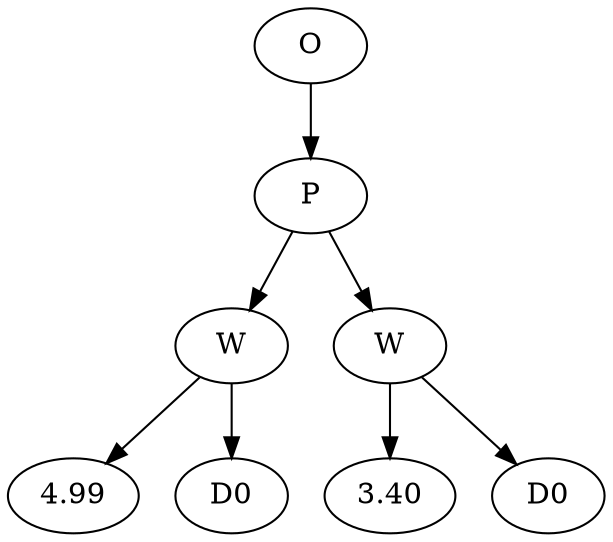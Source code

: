 // Tree
digraph {
	8594620 [label=O]
	8594621 [label=P]
	8594620 -> 8594621
	8594622 [label=W]
	8594621 -> 8594622
	8594623 [label=4.99]
	8594622 -> 8594623
	8594624 [label=D0]
	8594622 -> 8594624
	8594625 [label=W]
	8594621 -> 8594625
	8594626 [label=3.40]
	8594625 -> 8594626
	8594627 [label=D0]
	8594625 -> 8594627
}
